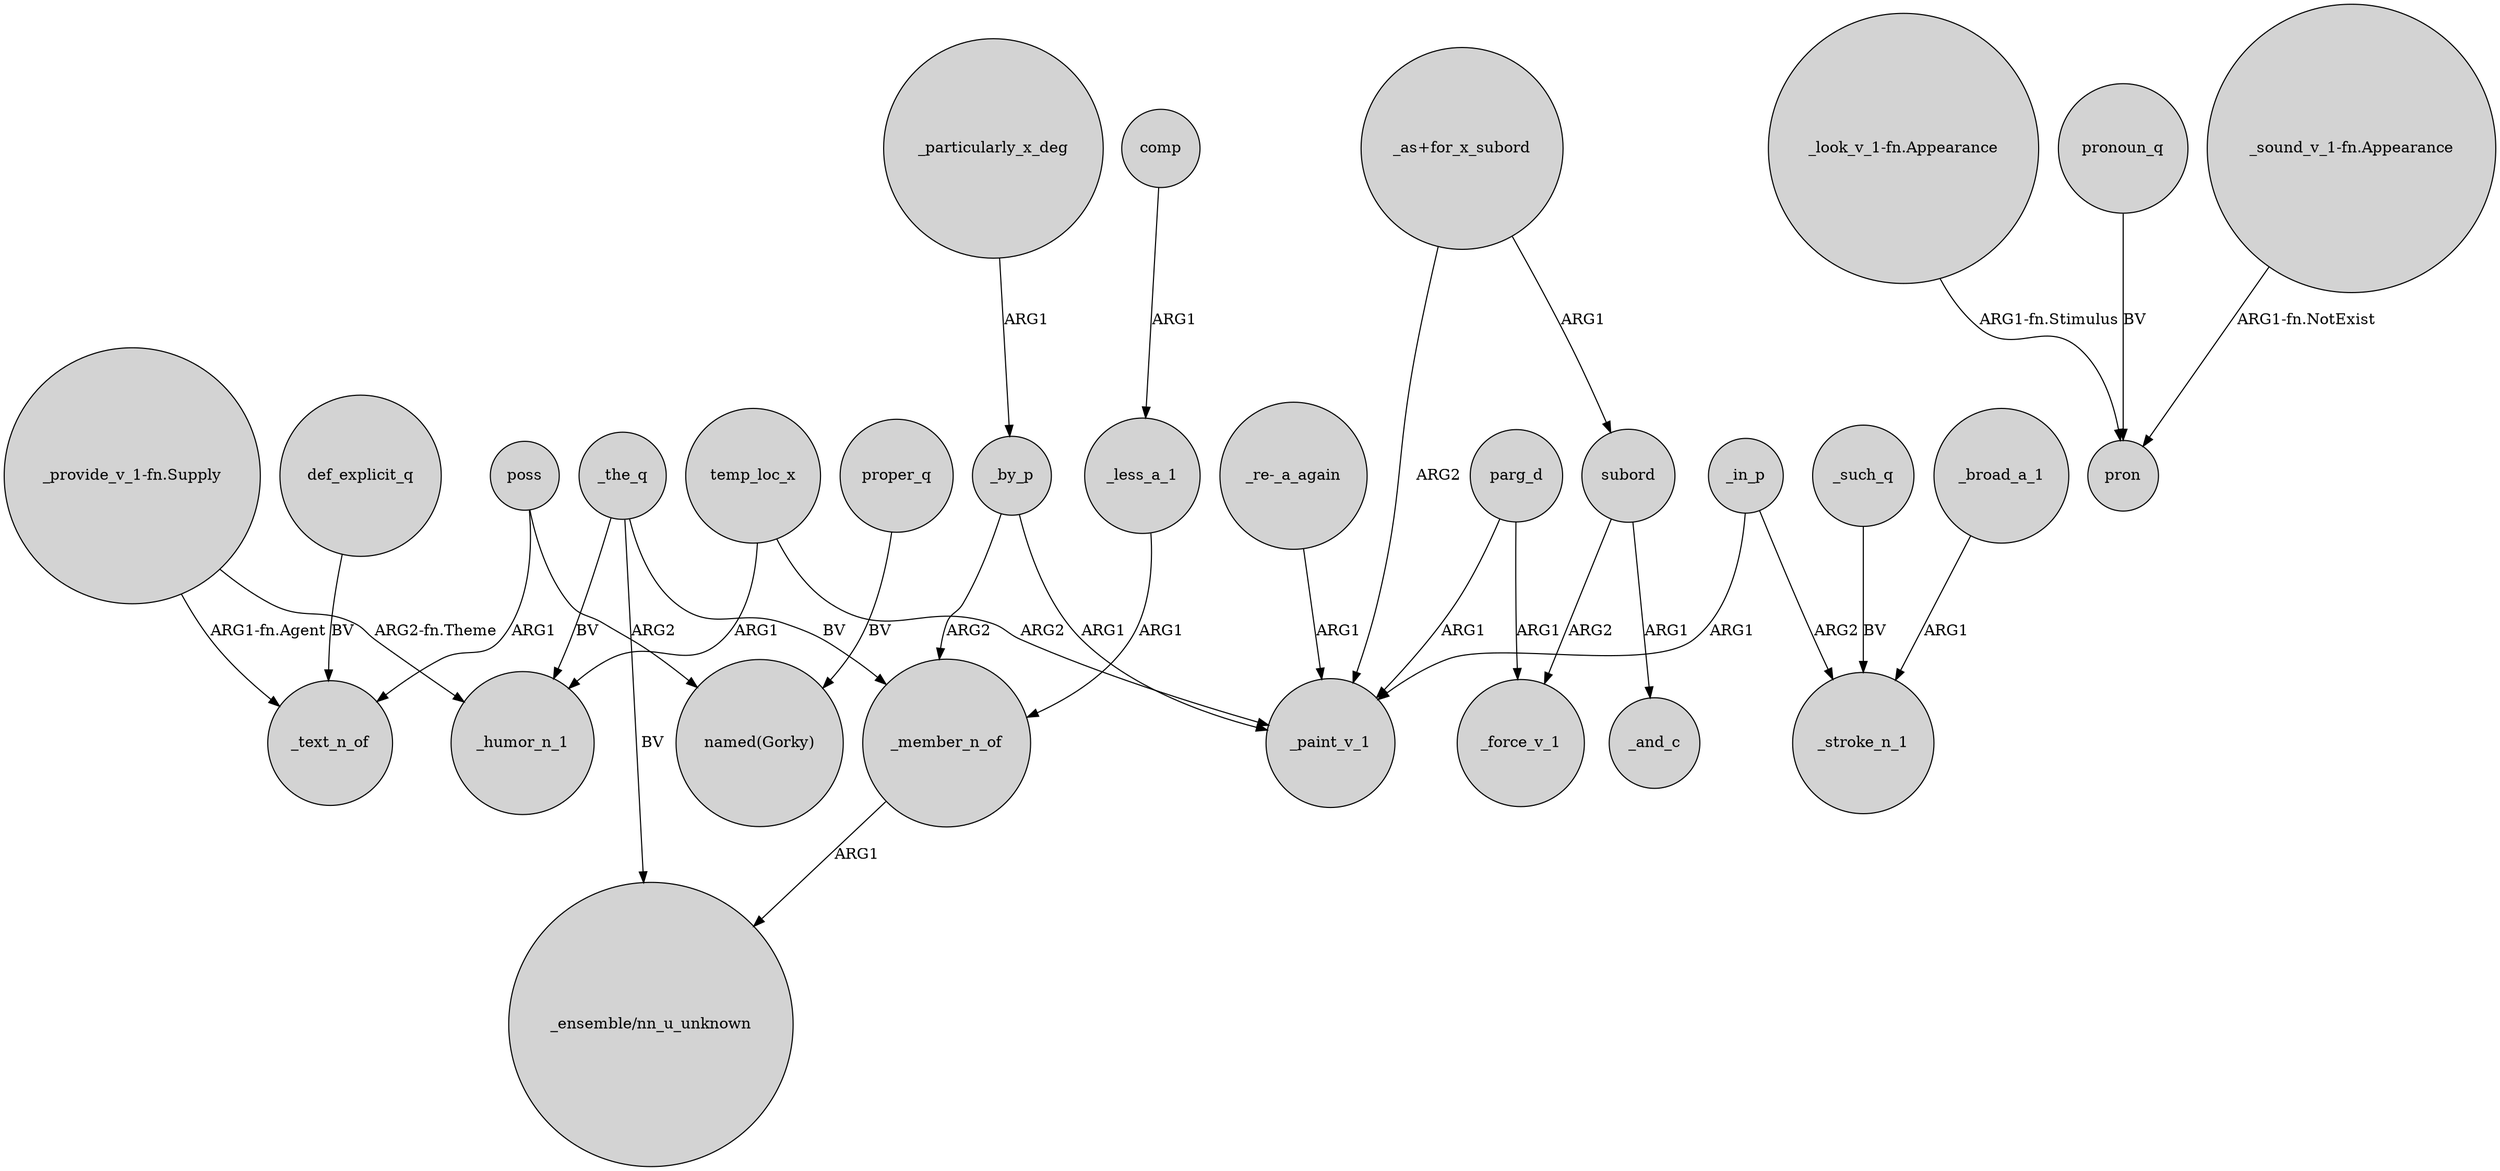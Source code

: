 digraph {
	node [shape=circle style=filled]
	def_explicit_q -> _text_n_of [label=BV]
	_such_q -> _stroke_n_1 [label=BV]
	"_provide_v_1-fn.Supply" -> _text_n_of [label="ARG1-fn.Agent"]
	temp_loc_x -> _humor_n_1 [label=ARG1]
	_in_p -> _paint_v_1 [label=ARG1]
	poss -> _text_n_of [label=ARG1]
	comp -> _less_a_1 [label=ARG1]
	"_look_v_1-fn.Appearance" -> pron [label="ARG1-fn.Stimulus"]
	_particularly_x_deg -> _by_p [label=ARG1]
	_the_q -> _member_n_of [label=BV]
	proper_q -> "named(Gorky)" [label=BV]
	parg_d -> _paint_v_1 [label=ARG1]
	parg_d -> _force_v_1 [label=ARG1]
	"_as+for_x_subord" -> subord [label=ARG1]
	_by_p -> _paint_v_1 [label=ARG1]
	"_re-_a_again" -> _paint_v_1 [label=ARG1]
	pronoun_q -> pron [label=BV]
	subord -> _and_c [label=ARG1]
	_in_p -> _stroke_n_1 [label=ARG2]
	_broad_a_1 -> _stroke_n_1 [label=ARG1]
	"_provide_v_1-fn.Supply" -> _humor_n_1 [label="ARG2-fn.Theme"]
	_member_n_of -> "_ensemble/nn_u_unknown" [label=ARG1]
	poss -> "named(Gorky)" [label=ARG2]
	temp_loc_x -> _paint_v_1 [label=ARG2]
	_by_p -> _member_n_of [label=ARG2]
	"_sound_v_1-fn.Appearance" -> pron [label="ARG1-fn.NotExist"]
	_the_q -> _humor_n_1 [label=BV]
	_less_a_1 -> _member_n_of [label=ARG1]
	"_as+for_x_subord" -> _paint_v_1 [label=ARG2]
	_the_q -> "_ensemble/nn_u_unknown" [label=BV]
	subord -> _force_v_1 [label=ARG2]
}

